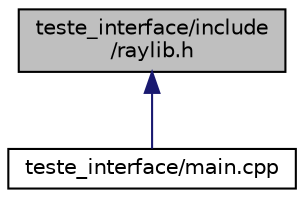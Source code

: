 digraph "teste_interface/include/raylib.h"
{
 // LATEX_PDF_SIZE
  edge [fontname="Helvetica",fontsize="10",labelfontname="Helvetica",labelfontsize="10"];
  node [fontname="Helvetica",fontsize="10",shape=record];
  Node1 [label="teste_interface/include\l/raylib.h",height=0.2,width=0.4,color="black", fillcolor="grey75", style="filled", fontcolor="black",tooltip=" "];
  Node1 -> Node2 [dir="back",color="midnightblue",fontsize="10",style="solid",fontname="Helvetica"];
  Node2 [label="teste_interface/main.cpp",height=0.2,width=0.4,color="black", fillcolor="white", style="filled",URL="$teste__interface_2main_8cpp.html",tooltip=" "];
}
